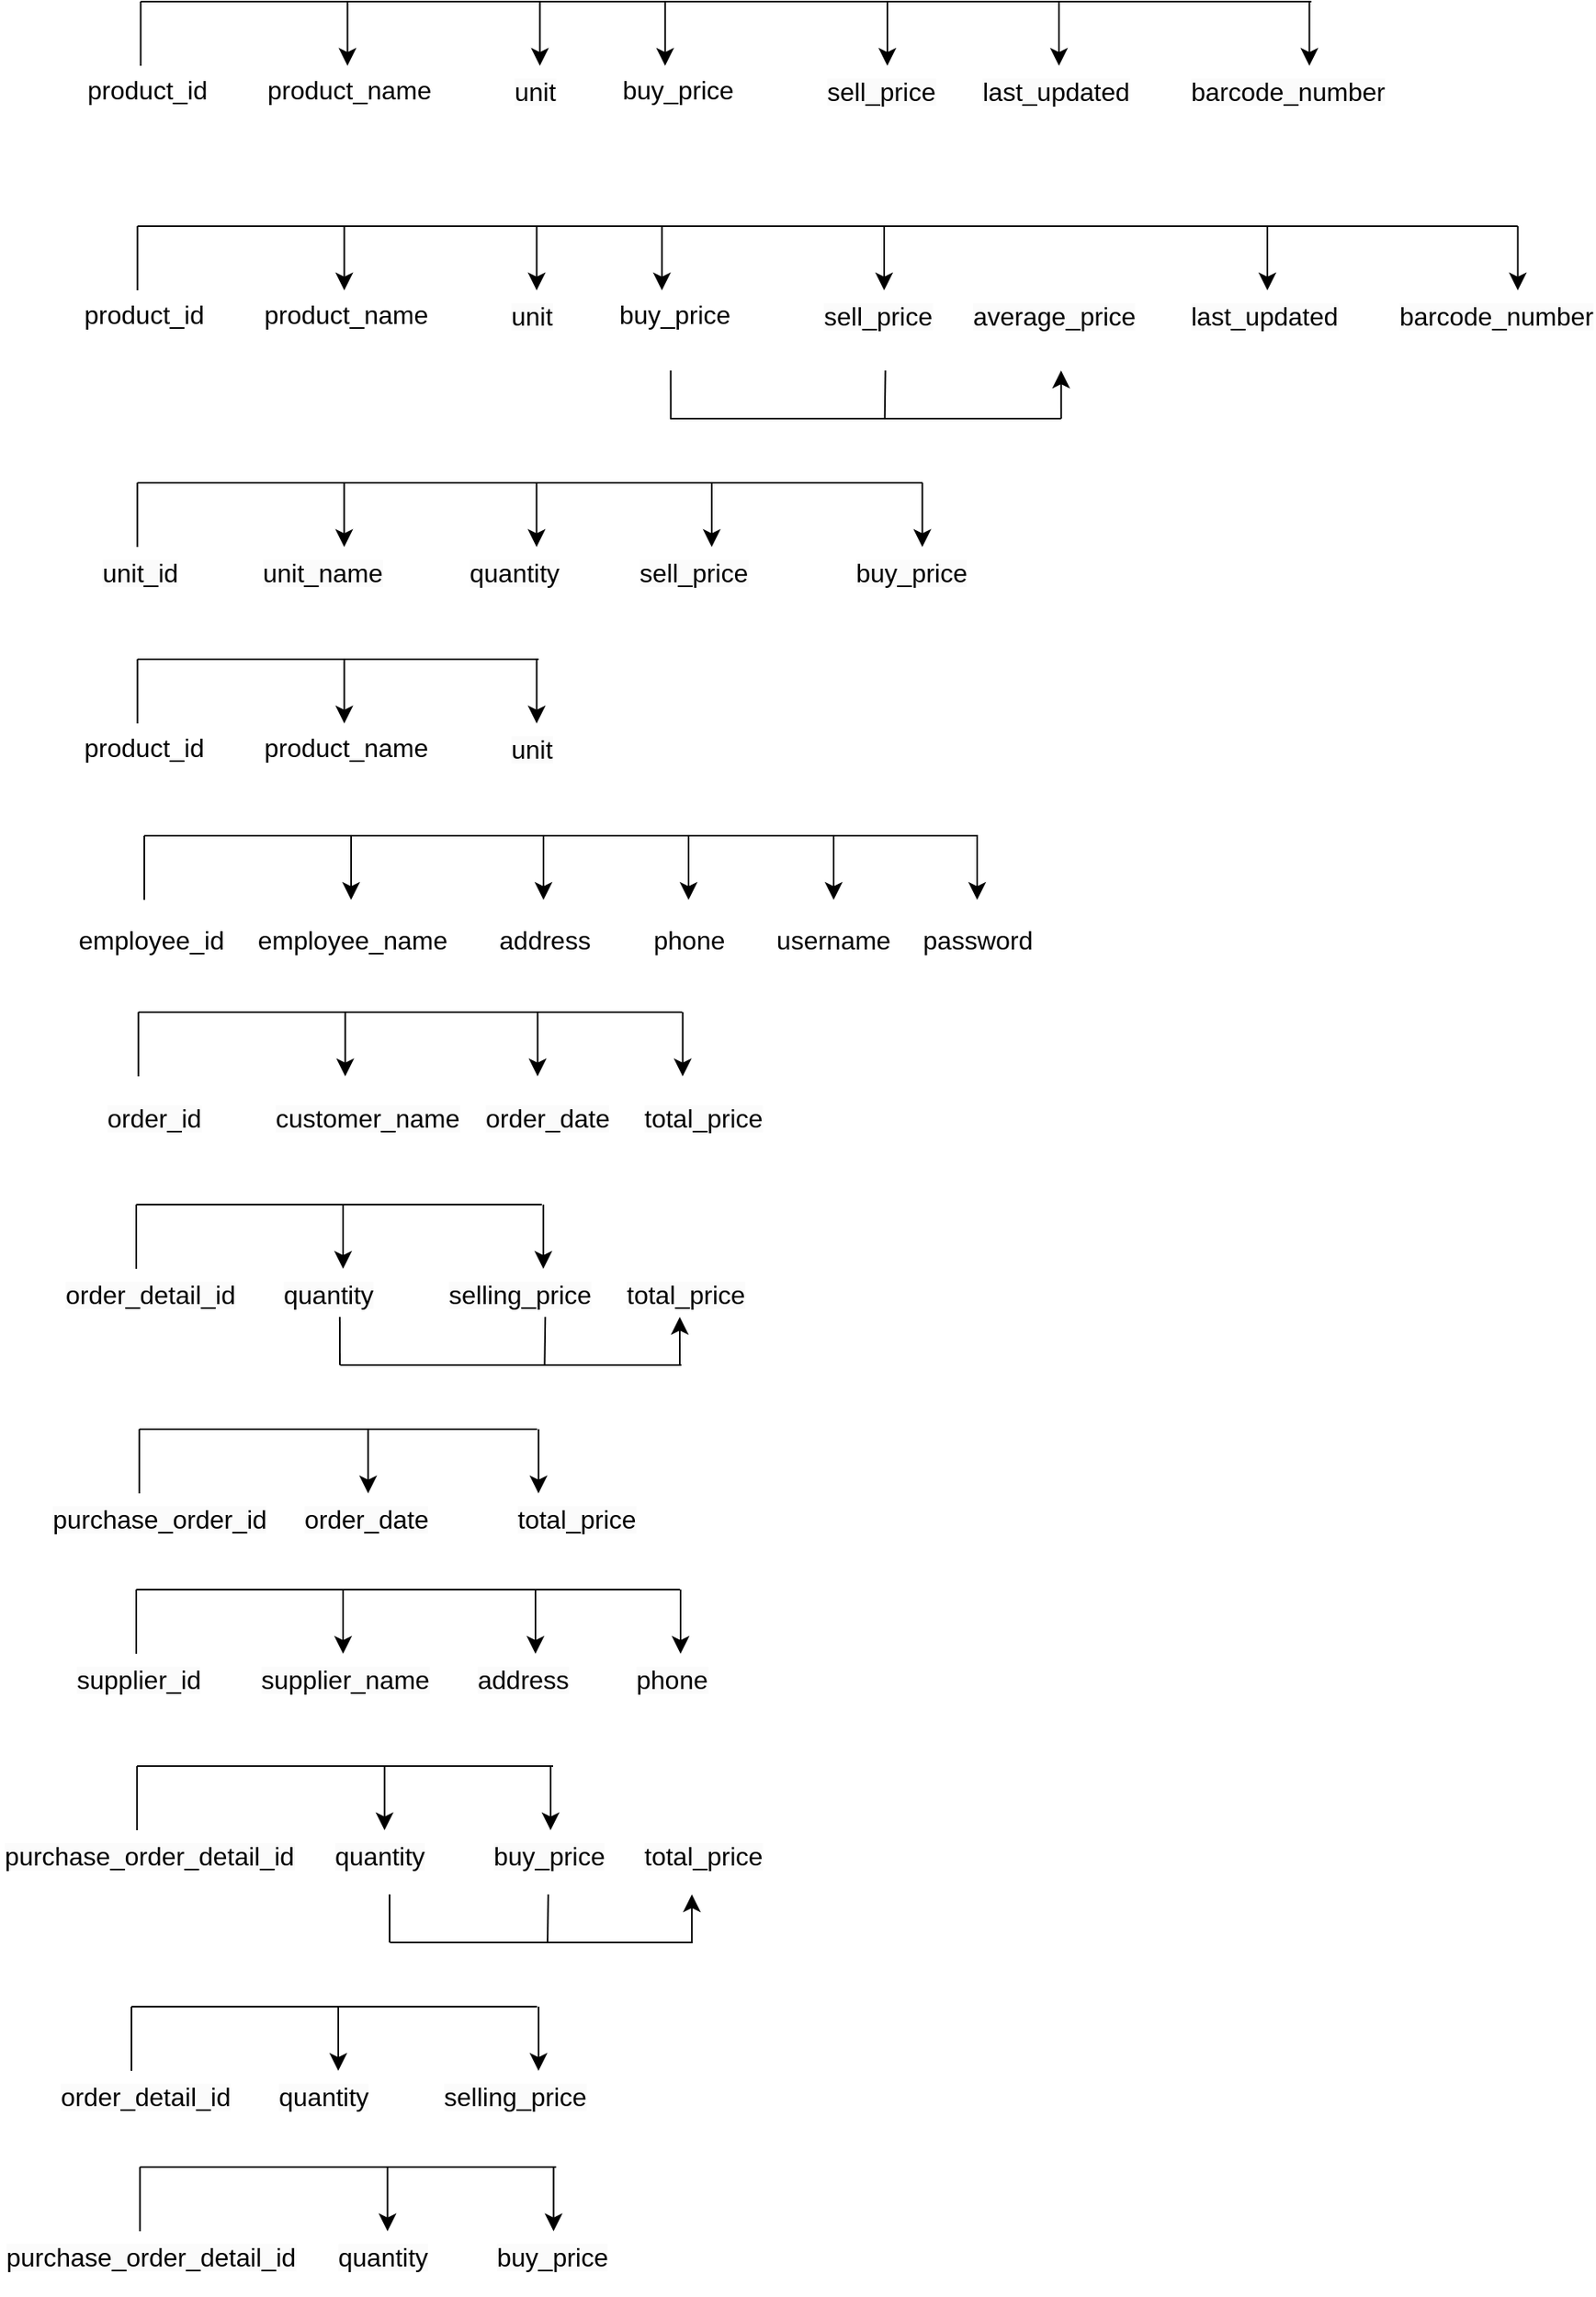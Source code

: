 <mxfile version="21.1.5" type="device">
  <diagram name="Trang-1" id="4_lri8XUaCZsijp_oi8_">
    <mxGraphModel dx="847" dy="739" grid="1" gridSize="10" guides="1" tooltips="1" connect="1" arrows="1" fold="1" page="1" pageScale="1" pageWidth="827" pageHeight="1169" math="0" shadow="0">
      <root>
        <mxCell id="0" />
        <mxCell id="1" parent="0" />
        <mxCell id="d_rHMes2SGvSmVUAwKO0-25" value="employee_id" style="text;html=1;align=center;verticalAlign=middle;resizable=0;points=[];autosize=1;strokeColor=none;fillColor=none;fontSize=16;" parent="1" vertex="1">
          <mxGeometry x="1631" y="1660" width="110" height="30" as="geometry" />
        </mxCell>
        <mxCell id="d_rHMes2SGvSmVUAwKO0-26" value="employee_name" style="text;strokeColor=none;fillColor=none;html=1;align=center;verticalAlign=middle;whiteSpace=wrap;rounded=0;fontSize=16;" parent="1" vertex="1">
          <mxGeometry x="1782" y="1660" width="60" height="30" as="geometry" />
        </mxCell>
        <mxCell id="d_rHMes2SGvSmVUAwKO0-27" value="address" style="text;strokeColor=none;fillColor=none;html=1;align=center;verticalAlign=middle;whiteSpace=wrap;rounded=0;fontSize=16;" parent="1" vertex="1">
          <mxGeometry x="1902" y="1660" width="60" height="30" as="geometry" />
        </mxCell>
        <mxCell id="d_rHMes2SGvSmVUAwKO0-28" value="" style="endArrow=none;html=1;rounded=0;fontSize=12;startSize=8;endSize=8;curved=1;" parent="1" edge="1">
          <mxGeometry width="50" height="50" relative="1" as="geometry">
            <mxPoint x="1682" y="1650" as="sourcePoint" />
            <mxPoint x="1682" y="1610" as="targetPoint" />
          </mxGeometry>
        </mxCell>
        <mxCell id="d_rHMes2SGvSmVUAwKO0-29" value="" style="endArrow=none;html=1;rounded=0;fontSize=12;startSize=8;endSize=8;curved=1;" parent="1" edge="1">
          <mxGeometry width="50" height="50" relative="1" as="geometry">
            <mxPoint x="1682" y="1610" as="sourcePoint" />
            <mxPoint x="2202" y="1610" as="targetPoint" />
          </mxGeometry>
        </mxCell>
        <mxCell id="d_rHMes2SGvSmVUAwKO0-30" value="" style="endArrow=classic;html=1;rounded=0;fontSize=12;startSize=8;endSize=8;curved=1;" parent="1" edge="1">
          <mxGeometry width="50" height="50" relative="1" as="geometry">
            <mxPoint x="1811" y="1610" as="sourcePoint" />
            <mxPoint x="1811" y="1650" as="targetPoint" />
          </mxGeometry>
        </mxCell>
        <mxCell id="d_rHMes2SGvSmVUAwKO0-31" value="" style="endArrow=classic;html=1;rounded=0;fontSize=12;startSize=8;endSize=8;curved=1;" parent="1" edge="1">
          <mxGeometry width="50" height="50" relative="1" as="geometry">
            <mxPoint x="1931" y="1610" as="sourcePoint" />
            <mxPoint x="1931" y="1650" as="targetPoint" />
          </mxGeometry>
        </mxCell>
        <mxCell id="d_rHMes2SGvSmVUAwKO0-32" value="phone" style="text;strokeColor=none;fillColor=none;html=1;align=center;verticalAlign=middle;whiteSpace=wrap;rounded=0;fontSize=16;" parent="1" vertex="1">
          <mxGeometry x="1992" y="1660" width="60" height="30" as="geometry" />
        </mxCell>
        <mxCell id="d_rHMes2SGvSmVUAwKO0-33" value="" style="endArrow=classic;html=1;rounded=0;fontSize=12;startSize=8;endSize=8;curved=1;" parent="1" edge="1">
          <mxGeometry width="50" height="50" relative="1" as="geometry">
            <mxPoint x="2021.5" y="1610" as="sourcePoint" />
            <mxPoint x="2021.5" y="1650" as="targetPoint" />
          </mxGeometry>
        </mxCell>
        <mxCell id="d_rHMes2SGvSmVUAwKO0-34" value="username" style="text;strokeColor=none;fillColor=none;html=1;align=center;verticalAlign=middle;whiteSpace=wrap;rounded=0;fontSize=16;" parent="1" vertex="1">
          <mxGeometry x="2082" y="1660" width="60" height="30" as="geometry" />
        </mxCell>
        <mxCell id="d_rHMes2SGvSmVUAwKO0-35" value="password" style="text;strokeColor=none;fillColor=none;html=1;align=center;verticalAlign=middle;whiteSpace=wrap;rounded=0;fontSize=16;" parent="1" vertex="1">
          <mxGeometry x="2172" y="1660" width="60" height="30" as="geometry" />
        </mxCell>
        <mxCell id="d_rHMes2SGvSmVUAwKO0-36" value="" style="endArrow=classic;html=1;rounded=0;fontSize=12;startSize=8;endSize=8;curved=1;" parent="1" edge="1">
          <mxGeometry width="50" height="50" relative="1" as="geometry">
            <mxPoint x="2112" y="1610" as="sourcePoint" />
            <mxPoint x="2112" y="1650" as="targetPoint" />
          </mxGeometry>
        </mxCell>
        <mxCell id="d_rHMes2SGvSmVUAwKO0-37" value="" style="endArrow=classic;html=1;rounded=0;fontSize=12;startSize=8;endSize=8;curved=1;" parent="1" edge="1">
          <mxGeometry width="50" height="50" relative="1" as="geometry">
            <mxPoint x="2201.5" y="1610" as="sourcePoint" />
            <mxPoint x="2201.5" y="1650" as="targetPoint" />
          </mxGeometry>
        </mxCell>
        <mxCell id="d_rHMes2SGvSmVUAwKO0-38" value="product_name" style="text;strokeColor=none;fillColor=none;html=1;align=center;verticalAlign=middle;whiteSpace=wrap;rounded=0;fontSize=16;" parent="1" vertex="1">
          <mxGeometry x="1778" y="1540" width="60" height="30" as="geometry" />
        </mxCell>
        <mxCell id="d_rHMes2SGvSmVUAwKO0-39" value="product_id" style="text;strokeColor=none;fillColor=none;html=1;align=center;verticalAlign=middle;whiteSpace=wrap;rounded=0;fontSize=16;" parent="1" vertex="1">
          <mxGeometry x="1652" y="1540" width="60" height="30" as="geometry" />
        </mxCell>
        <mxCell id="d_rHMes2SGvSmVUAwKO0-40" value="&lt;span style=&quot;color: rgb(0, 0, 0); font-family: Helvetica; font-style: normal; font-variant-ligatures: normal; font-variant-caps: normal; font-weight: 400; letter-spacing: normal; orphans: 2; text-align: center; text-indent: 0px; text-transform: none; widows: 2; word-spacing: 0px; -webkit-text-stroke-width: 0px; background-color: rgb(251, 251, 251); text-decoration-thickness: initial; text-decoration-style: initial; text-decoration-color: initial; float: none; display: inline !important;&quot;&gt;&lt;font style=&quot;font-size: 16px;&quot;&gt;unit&lt;/font&gt;&lt;/span&gt;" style="text;whiteSpace=wrap;html=1;fontSize=16;" parent="1" vertex="1">
          <mxGeometry x="1909" y="1540" width="59" height="50" as="geometry" />
        </mxCell>
        <mxCell id="d_rHMes2SGvSmVUAwKO0-41" value="" style="endArrow=none;html=1;rounded=0;fontSize=12;startSize=8;endSize=8;curved=1;" parent="1" edge="1">
          <mxGeometry width="50" height="50" relative="1" as="geometry">
            <mxPoint x="1677.75" y="1540" as="sourcePoint" />
            <mxPoint x="1677.75" y="1500" as="targetPoint" />
          </mxGeometry>
        </mxCell>
        <mxCell id="d_rHMes2SGvSmVUAwKO0-42" value="" style="endArrow=none;html=1;rounded=0;fontSize=12;startSize=8;endSize=8;curved=1;" parent="1" edge="1">
          <mxGeometry width="50" height="50" relative="1" as="geometry">
            <mxPoint x="1677.75" y="1500" as="sourcePoint" />
            <mxPoint x="1928" y="1500" as="targetPoint" />
          </mxGeometry>
        </mxCell>
        <mxCell id="d_rHMes2SGvSmVUAwKO0-43" value="" style="endArrow=classic;html=1;rounded=0;fontSize=12;startSize=8;endSize=8;curved=1;" parent="1" edge="1">
          <mxGeometry width="50" height="50" relative="1" as="geometry">
            <mxPoint x="1806.75" y="1500" as="sourcePoint" />
            <mxPoint x="1806.75" y="1540" as="targetPoint" />
          </mxGeometry>
        </mxCell>
        <mxCell id="d_rHMes2SGvSmVUAwKO0-44" value="" style="endArrow=classic;html=1;rounded=0;fontSize=12;startSize=8;endSize=8;curved=1;" parent="1" edge="1">
          <mxGeometry width="50" height="50" relative="1" as="geometry">
            <mxPoint x="1926.75" y="1500" as="sourcePoint" />
            <mxPoint x="1926.75" y="1540" as="targetPoint" />
          </mxGeometry>
        </mxCell>
        <mxCell id="d_rHMes2SGvSmVUAwKO0-61" value="&lt;span style=&quot;color: rgb(0, 0, 0); font-family: Helvetica; font-size: 16px; font-style: normal; font-variant-ligatures: normal; font-variant-caps: normal; font-weight: 400; letter-spacing: normal; orphans: 2; text-align: center; text-indent: 0px; text-transform: none; widows: 2; word-spacing: 0px; -webkit-text-stroke-width: 0px; background-color: rgb(251, 251, 251); float: none; display: inline !important;&quot;&gt;unit_id&lt;/span&gt;" style="text;whiteSpace=wrap;html=1;fontSize=16;" parent="1" vertex="1">
          <mxGeometry x="1654" y="1430" width="70" height="40" as="geometry" />
        </mxCell>
        <mxCell id="d_rHMes2SGvSmVUAwKO0-62" value="&lt;span style=&quot;color: rgb(0, 0, 0); font-family: Helvetica; font-size: 16px; font-style: normal; font-variant-ligatures: normal; font-variant-caps: normal; font-weight: 400; letter-spacing: normal; orphans: 2; text-align: center; text-indent: 0px; text-transform: none; widows: 2; word-spacing: 0px; -webkit-text-stroke-width: 0px; background-color: rgb(251, 251, 251); text-decoration-thickness: initial; text-decoration-style: initial; text-decoration-color: initial; float: none; display: inline !important;&quot;&gt;unit_name&lt;/span&gt;" style="text;whiteSpace=wrap;html=1;fontSize=16;" parent="1" vertex="1">
          <mxGeometry x="1754" y="1430" width="90" height="40" as="geometry" />
        </mxCell>
        <mxCell id="d_rHMes2SGvSmVUAwKO0-63" value="&lt;span style=&quot;color: rgb(0, 0, 0); font-family: Helvetica; font-size: 16px; font-style: normal; font-variant-ligatures: normal; font-variant-caps: normal; font-weight: 400; letter-spacing: normal; orphans: 2; text-align: center; text-indent: 0px; text-transform: none; widows: 2; word-spacing: 0px; -webkit-text-stroke-width: 0px; background-color: rgb(251, 251, 251); text-decoration-thickness: initial; text-decoration-style: initial; text-decoration-color: initial; float: none; display: inline !important;&quot;&gt;sell_price&lt;/span&gt;" style="text;whiteSpace=wrap;html=1;fontSize=16;" parent="1" vertex="1">
          <mxGeometry x="1989" y="1430" width="80" height="40" as="geometry" />
        </mxCell>
        <mxCell id="d_rHMes2SGvSmVUAwKO0-64" value="&lt;span style=&quot;color: rgb(0, 0, 0); font-family: Helvetica; font-size: 16px; font-style: normal; font-variant-ligatures: normal; font-variant-caps: normal; font-weight: 400; letter-spacing: normal; orphans: 2; text-align: center; text-indent: 0px; text-transform: none; widows: 2; word-spacing: 0px; -webkit-text-stroke-width: 0px; background-color: rgb(251, 251, 251); text-decoration-thickness: initial; text-decoration-style: initial; text-decoration-color: initial; float: none; display: inline !important;&quot;&gt;buy_price&lt;/span&gt;" style="text;whiteSpace=wrap;html=1;fontSize=16;" parent="1" vertex="1">
          <mxGeometry x="2124" y="1430" width="90" height="40" as="geometry" />
        </mxCell>
        <mxCell id="d_rHMes2SGvSmVUAwKO0-65" value="&lt;span style=&quot;color: rgb(0, 0, 0); font-family: Helvetica; font-size: 16px; font-style: normal; font-variant-ligatures: normal; font-variant-caps: normal; font-weight: 400; letter-spacing: normal; orphans: 2; text-align: center; text-indent: 0px; text-transform: none; widows: 2; word-spacing: 0px; -webkit-text-stroke-width: 0px; background-color: rgb(251, 251, 251); text-decoration-thickness: initial; text-decoration-style: initial; text-decoration-color: initial; float: none; display: inline !important;&quot;&gt;quantity&lt;/span&gt;" style="text;whiteSpace=wrap;html=1;fontSize=16;" parent="1" vertex="1">
          <mxGeometry x="1883" y="1430" width="80" height="40" as="geometry" />
        </mxCell>
        <mxCell id="d_rHMes2SGvSmVUAwKO0-66" value="" style="endArrow=none;html=1;rounded=0;fontSize=12;startSize=8;endSize=8;curved=1;" parent="1" edge="1">
          <mxGeometry width="50" height="50" relative="1" as="geometry">
            <mxPoint x="1677.69" y="1430" as="sourcePoint" />
            <mxPoint x="1677.69" y="1390" as="targetPoint" />
          </mxGeometry>
        </mxCell>
        <mxCell id="d_rHMes2SGvSmVUAwKO0-67" value="" style="endArrow=none;html=1;rounded=0;fontSize=12;startSize=8;endSize=8;curved=1;" parent="1" edge="1">
          <mxGeometry width="50" height="50" relative="1" as="geometry">
            <mxPoint x="1677.69" y="1390" as="sourcePoint" />
            <mxPoint x="2167.44" y="1390" as="targetPoint" />
          </mxGeometry>
        </mxCell>
        <mxCell id="d_rHMes2SGvSmVUAwKO0-68" value="" style="endArrow=classic;html=1;rounded=0;fontSize=12;startSize=8;endSize=8;curved=1;" parent="1" edge="1">
          <mxGeometry width="50" height="50" relative="1" as="geometry">
            <mxPoint x="1806.69" y="1390" as="sourcePoint" />
            <mxPoint x="1806.69" y="1430" as="targetPoint" />
          </mxGeometry>
        </mxCell>
        <mxCell id="d_rHMes2SGvSmVUAwKO0-69" value="" style="endArrow=classic;html=1;rounded=0;fontSize=12;startSize=8;endSize=8;curved=1;" parent="1" edge="1">
          <mxGeometry width="50" height="50" relative="1" as="geometry">
            <mxPoint x="1926.69" y="1390" as="sourcePoint" />
            <mxPoint x="1926.69" y="1430" as="targetPoint" />
          </mxGeometry>
        </mxCell>
        <mxCell id="d_rHMes2SGvSmVUAwKO0-70" value="" style="endArrow=classic;html=1;rounded=0;fontSize=12;startSize=8;endSize=8;curved=1;" parent="1" edge="1">
          <mxGeometry width="50" height="50" relative="1" as="geometry">
            <mxPoint x="2035.94" y="1390" as="sourcePoint" />
            <mxPoint x="2035.94" y="1430" as="targetPoint" />
          </mxGeometry>
        </mxCell>
        <mxCell id="d_rHMes2SGvSmVUAwKO0-71" value="" style="endArrow=classic;html=1;rounded=0;fontSize=12;startSize=8;endSize=8;curved=1;" parent="1" edge="1">
          <mxGeometry width="50" height="50" relative="1" as="geometry">
            <mxPoint x="2167.3" y="1390" as="sourcePoint" />
            <mxPoint x="2167.3" y="1430" as="targetPoint" />
          </mxGeometry>
        </mxCell>
        <mxCell id="d_rHMes2SGvSmVUAwKO0-72" value="&lt;span style=&quot;color: rgb(0, 0, 0); font-family: Helvetica; font-size: 16px; font-style: normal; font-variant-ligatures: normal; font-variant-caps: normal; font-weight: 400; letter-spacing: normal; orphans: 2; text-align: center; text-indent: 0px; text-transform: none; widows: 2; word-spacing: 0px; -webkit-text-stroke-width: 0px; background-color: rgb(251, 251, 251); float: none; display: inline !important;&quot;&gt;order_id&lt;/span&gt;" style="text;whiteSpace=wrap;html=1;fontStyle=0;fontSize=16;" parent="1" vertex="1">
          <mxGeometry x="1657" y="1770" width="80" height="40" as="geometry" />
        </mxCell>
        <mxCell id="d_rHMes2SGvSmVUAwKO0-73" value="&lt;span style=&quot;color: rgb(0, 0, 0); font-family: Helvetica; font-size: 16px; font-style: normal; font-variant-ligatures: normal; font-variant-caps: normal; font-weight: 400; letter-spacing: normal; orphans: 2; text-align: center; text-indent: 0px; text-transform: none; widows: 2; word-spacing: 0px; -webkit-text-stroke-width: 0px; background-color: rgb(251, 251, 251); float: none; display: inline !important;&quot;&gt;customer_name&lt;/span&gt;" style="text;whiteSpace=wrap;html=1;fontStyle=0;fontSize=16;" parent="1" vertex="1">
          <mxGeometry x="1762" y="1770" width="120" height="40" as="geometry" />
        </mxCell>
        <mxCell id="d_rHMes2SGvSmVUAwKO0-74" value="&lt;span style=&quot;color: rgb(0, 0, 0); font-family: Helvetica; font-size: 16px; font-style: normal; font-variant-ligatures: normal; font-variant-caps: normal; font-weight: 400; letter-spacing: normal; orphans: 2; text-align: center; text-indent: 0px; text-transform: none; widows: 2; word-spacing: 0px; -webkit-text-stroke-width: 0px; background-color: rgb(251, 251, 251); float: none; display: inline !important;&quot;&gt;order_date&lt;/span&gt;" style="text;whiteSpace=wrap;html=1;fontStyle=0;fontSize=16;" parent="1" vertex="1">
          <mxGeometry x="1893" y="1770" width="90" height="40" as="geometry" />
        </mxCell>
        <mxCell id="d_rHMes2SGvSmVUAwKO0-75" value="&lt;span style=&quot;color: rgb(0, 0, 0); font-family: Helvetica; font-size: 16px; font-style: normal; font-variant-ligatures: normal; font-variant-caps: normal; font-weight: 400; letter-spacing: normal; orphans: 2; text-align: center; text-indent: 0px; text-transform: none; widows: 2; word-spacing: 0px; -webkit-text-stroke-width: 0px; background-color: rgb(251, 251, 251); float: none; display: inline !important;&quot;&gt;total_price&lt;/span&gt;" style="text;whiteSpace=wrap;html=1;fontStyle=0;fontSize=16;" parent="1" vertex="1">
          <mxGeometry x="1992" y="1770" width="90" height="40" as="geometry" />
        </mxCell>
        <mxCell id="d_rHMes2SGvSmVUAwKO0-76" value="" style="endArrow=none;html=1;rounded=0;fontSize=12;startSize=8;endSize=8;curved=1;" parent="1" edge="1">
          <mxGeometry width="50" height="50" relative="1" as="geometry">
            <mxPoint x="1678.33" y="1760" as="sourcePoint" />
            <mxPoint x="1678.33" y="1720" as="targetPoint" />
          </mxGeometry>
        </mxCell>
        <mxCell id="d_rHMes2SGvSmVUAwKO0-77" value="" style="endArrow=none;html=1;rounded=0;fontSize=12;startSize=8;endSize=8;curved=1;" parent="1" edge="1">
          <mxGeometry width="50" height="50" relative="1" as="geometry">
            <mxPoint x="1678.33" y="1720" as="sourcePoint" />
            <mxPoint x="2017.5" y="1720" as="targetPoint" />
          </mxGeometry>
        </mxCell>
        <mxCell id="d_rHMes2SGvSmVUAwKO0-78" value="" style="endArrow=classic;html=1;rounded=0;fontSize=12;startSize=8;endSize=8;curved=1;" parent="1" edge="1">
          <mxGeometry width="50" height="50" relative="1" as="geometry">
            <mxPoint x="1807.33" y="1720" as="sourcePoint" />
            <mxPoint x="1807.33" y="1760" as="targetPoint" />
          </mxGeometry>
        </mxCell>
        <mxCell id="d_rHMes2SGvSmVUAwKO0-79" value="" style="endArrow=classic;html=1;rounded=0;fontSize=12;startSize=8;endSize=8;curved=1;" parent="1" edge="1">
          <mxGeometry width="50" height="50" relative="1" as="geometry">
            <mxPoint x="1927.33" y="1720" as="sourcePoint" />
            <mxPoint x="1927.33" y="1760" as="targetPoint" />
          </mxGeometry>
        </mxCell>
        <mxCell id="d_rHMes2SGvSmVUAwKO0-80" value="" style="endArrow=classic;html=1;rounded=0;fontSize=12;startSize=8;endSize=8;curved=1;" parent="1" edge="1">
          <mxGeometry width="50" height="50" relative="1" as="geometry">
            <mxPoint x="2017.83" y="1720" as="sourcePoint" />
            <mxPoint x="2017.83" y="1760" as="targetPoint" />
          </mxGeometry>
        </mxCell>
        <mxCell id="d_rHMes2SGvSmVUAwKO0-81" value="&lt;span style=&quot;color: rgb(0, 0, 0); font-family: Helvetica; font-size: 16px; font-style: normal; font-variant-ligatures: normal; font-variant-caps: normal; font-weight: 400; letter-spacing: normal; orphans: 2; text-align: center; text-indent: 0px; text-transform: none; widows: 2; word-spacing: 0px; -webkit-text-stroke-width: 0px; background-color: rgb(251, 251, 251); float: none; display: inline !important;&quot;&gt;selling_price&lt;/span&gt;" style="text;whiteSpace=wrap;html=1;fontSize=16;fontStyle=0" parent="1" vertex="1">
          <mxGeometry x="1870" y="1880" width="100" height="40" as="geometry" />
        </mxCell>
        <mxCell id="d_rHMes2SGvSmVUAwKO0-82" value="&lt;span style=&quot;color: rgb(0, 0, 0); font-family: Helvetica; font-size: 16px; font-style: normal; font-variant-ligatures: normal; font-variant-caps: normal; font-weight: 400; letter-spacing: normal; orphans: 2; text-align: center; text-indent: 0px; text-transform: none; widows: 2; word-spacing: 0px; -webkit-text-stroke-width: 0px; background-color: rgb(251, 251, 251); float: none; display: inline !important;&quot;&gt;total_price&lt;/span&gt;" style="text;whiteSpace=wrap;html=1;fontSize=16;fontStyle=0" parent="1" vertex="1">
          <mxGeometry x="1981" y="1880" width="90" height="40" as="geometry" />
        </mxCell>
        <mxCell id="d_rHMes2SGvSmVUAwKO0-83" value="&lt;span style=&quot;color: rgb(0, 0, 0); font-family: Helvetica; font-size: 16px; font-style: normal; font-variant-ligatures: normal; font-variant-caps: normal; font-weight: 400; letter-spacing: normal; orphans: 2; text-align: center; text-indent: 0px; text-transform: none; widows: 2; word-spacing: 0px; -webkit-text-stroke-width: 0px; background-color: rgb(251, 251, 251); float: none; display: inline !important;&quot;&gt;quantity&lt;/span&gt;" style="text;whiteSpace=wrap;html=1;fontSize=16;fontStyle=0" parent="1" vertex="1">
          <mxGeometry x="1767" y="1880" width="80" height="40" as="geometry" />
        </mxCell>
        <mxCell id="d_rHMes2SGvSmVUAwKO0-84" value="&lt;span style=&quot;color: rgb(0, 0, 0); font-family: Helvetica; font-size: 16px; font-style: normal; font-variant-ligatures: normal; font-variant-caps: normal; font-weight: 400; letter-spacing: normal; orphans: 2; text-align: center; text-indent: 0px; text-transform: none; widows: 2; word-spacing: 0px; -webkit-text-stroke-width: 0px; background-color: rgb(251, 251, 251); float: none; display: inline !important;&quot;&gt;purchase_order_id&lt;/span&gt;" style="text;whiteSpace=wrap;html=1;fontStyle=0;fontSize=16;" parent="1" vertex="1">
          <mxGeometry x="1622.64" y="2020" width="130" height="40" as="geometry" />
        </mxCell>
        <mxCell id="d_rHMes2SGvSmVUAwKO0-85" value="&lt;span style=&quot;color: rgb(0, 0, 0); font-family: Helvetica; font-size: 16px; font-style: normal; font-variant-ligatures: normal; font-variant-caps: normal; font-weight: 400; letter-spacing: normal; orphans: 2; text-align: center; text-indent: 0px; text-transform: none; widows: 2; word-spacing: 0px; -webkit-text-stroke-width: 0px; background-color: rgb(251, 251, 251); float: none; display: inline !important;&quot;&gt;order_date&lt;/span&gt;" style="text;whiteSpace=wrap;html=1;fontStyle=0;fontSize=16;" parent="1" vertex="1">
          <mxGeometry x="1780" y="2020" width="90" height="40" as="geometry" />
        </mxCell>
        <mxCell id="d_rHMes2SGvSmVUAwKO0-86" value="&lt;span style=&quot;color: rgb(0, 0, 0); font-family: Helvetica; font-size: 16px; font-style: normal; font-variant-ligatures: normal; font-variant-caps: normal; font-weight: 400; letter-spacing: normal; orphans: 2; text-align: center; text-indent: 0px; text-transform: none; widows: 2; word-spacing: 0px; -webkit-text-stroke-width: 0px; background-color: rgb(251, 251, 251); float: none; display: inline !important;&quot;&gt;total_price&lt;/span&gt;" style="text;whiteSpace=wrap;html=1;fontStyle=0;fontSize=16;" parent="1" vertex="1">
          <mxGeometry x="1913.14" y="2020" width="90" height="40" as="geometry" />
        </mxCell>
        <mxCell id="d_rHMes2SGvSmVUAwKO0-87" value="&lt;span style=&quot;color: rgb(0, 0, 0); font-family: Helvetica; font-size: 16px; font-style: normal; font-variant-ligatures: normal; font-variant-caps: normal; font-weight: 400; letter-spacing: normal; orphans: 2; text-align: center; text-indent: 0px; text-transform: none; widows: 2; word-spacing: 0px; -webkit-text-stroke-width: 0px; background-color: rgb(251, 251, 251); float: none; display: inline !important;&quot;&gt;supplier_id&lt;/span&gt;" style="text;whiteSpace=wrap;html=1;fontStyle=0;fontSize=16;" parent="1" vertex="1">
          <mxGeometry x="1638.27" y="2120" width="90" height="40" as="geometry" />
        </mxCell>
        <mxCell id="d_rHMes2SGvSmVUAwKO0-88" value="&lt;span style=&quot;color: rgb(0, 0, 0); font-family: Helvetica; font-size: 16px; font-style: normal; font-variant-ligatures: normal; font-variant-caps: normal; font-weight: 400; letter-spacing: normal; orphans: 2; text-align: center; text-indent: 0px; text-transform: none; widows: 2; word-spacing: 0px; -webkit-text-stroke-width: 0px; background-color: rgb(251, 251, 251); float: none; display: inline !important;&quot;&gt;supplier_name&lt;/span&gt;" style="text;whiteSpace=wrap;html=1;fontStyle=0;fontSize=16;" parent="1" vertex="1">
          <mxGeometry x="1753.27" y="2120" width="110" height="40" as="geometry" />
        </mxCell>
        <mxCell id="d_rHMes2SGvSmVUAwKO0-89" value="&lt;span style=&quot;color: rgb(0, 0, 0); font-family: Helvetica; font-size: 16px; font-style: normal; font-variant-ligatures: normal; font-variant-caps: normal; font-weight: 400; letter-spacing: normal; orphans: 2; text-align: center; text-indent: 0px; text-transform: none; widows: 2; word-spacing: 0px; -webkit-text-stroke-width: 0px; background-color: rgb(251, 251, 251); float: none; display: inline !important;&quot;&gt;address&lt;/span&gt;" style="text;whiteSpace=wrap;html=1;fontStyle=0;fontSize=16;" parent="1" vertex="1">
          <mxGeometry x="1888" y="2120" width="80" height="40" as="geometry" />
        </mxCell>
        <mxCell id="d_rHMes2SGvSmVUAwKO0-90" value="&lt;span style=&quot;color: rgb(0, 0, 0); font-family: Helvetica; font-size: 16px; font-style: normal; font-variant-ligatures: normal; font-variant-caps: normal; font-weight: 400; letter-spacing: normal; orphans: 2; text-align: center; text-indent: 0px; text-transform: none; widows: 2; word-spacing: 0px; -webkit-text-stroke-width: 0px; background-color: rgb(251, 251, 251); float: none; display: inline !important;&quot;&gt;phone&lt;/span&gt;" style="text;whiteSpace=wrap;html=1;fontStyle=0;fontSize=16;" parent="1" vertex="1">
          <mxGeometry x="1986.5" y="2120" width="70" height="40" as="geometry" />
        </mxCell>
        <mxCell id="d_rHMes2SGvSmVUAwKO0-91" value="&lt;span style=&quot;color: rgb(0, 0, 0); font-family: Helvetica; font-size: 16px; font-style: normal; font-variant-ligatures: normal; font-variant-caps: normal; font-weight: 400; letter-spacing: normal; orphans: 2; text-align: center; text-indent: 0px; text-transform: none; widows: 2; word-spacing: 0px; -webkit-text-stroke-width: 0px; background-color: rgb(251, 251, 251); float: none; display: inline !important;&quot;&gt;purchase_order_detail_id&lt;/span&gt;" style="text;whiteSpace=wrap;html=1;fontStyle=0;fontSize=16;" parent="1" vertex="1">
          <mxGeometry x="1592.62" y="2230" width="170" height="40" as="geometry" />
        </mxCell>
        <mxCell id="d_rHMes2SGvSmVUAwKO0-92" value="&lt;span style=&quot;color: rgb(0, 0, 0); font-family: Helvetica; font-size: 16px; font-style: normal; font-variant-ligatures: normal; font-variant-caps: normal; font-weight: 400; letter-spacing: normal; orphans: 2; text-align: center; text-indent: 0px; text-transform: none; widows: 2; word-spacing: 0px; -webkit-text-stroke-width: 0px; background-color: rgb(251, 251, 251); float: none; display: inline !important;&quot;&gt;quantity&lt;/span&gt;" style="text;whiteSpace=wrap;html=1;fontStyle=0;fontSize=16;" parent="1" vertex="1">
          <mxGeometry x="1799.17" y="2230" width="80" height="40" as="geometry" />
        </mxCell>
        <mxCell id="d_rHMes2SGvSmVUAwKO0-93" value="&lt;span style=&quot;color: rgb(0, 0, 0); font-family: Helvetica; font-size: 16px; font-style: normal; font-variant-ligatures: normal; font-variant-caps: normal; font-weight: 400; letter-spacing: normal; orphans: 2; text-align: center; text-indent: 0px; text-transform: none; widows: 2; word-spacing: 0px; -webkit-text-stroke-width: 0px; background-color: rgb(251, 251, 251); float: none; display: inline !important;&quot;&gt;buy_price&lt;/span&gt;" style="text;whiteSpace=wrap;html=1;fontStyle=0;fontSize=16;" parent="1" vertex="1">
          <mxGeometry x="1897.67" y="2230" width="90" height="40" as="geometry" />
        </mxCell>
        <mxCell id="d_rHMes2SGvSmVUAwKO0-94" value="&lt;span style=&quot;color: rgb(0, 0, 0); font-family: Helvetica; font-size: 16px; font-style: normal; font-variant-ligatures: normal; font-variant-caps: normal; font-weight: 400; letter-spacing: normal; orphans: 2; text-align: center; text-indent: 0px; text-transform: none; widows: 2; word-spacing: 0px; -webkit-text-stroke-width: 0px; background-color: rgb(251, 251, 251); float: none; display: inline !important;&quot;&gt;total_price&lt;/span&gt;" style="text;whiteSpace=wrap;html=1;fontStyle=0;fontSize=16;" parent="1" vertex="1">
          <mxGeometry x="1992" y="2230" width="90" height="40" as="geometry" />
        </mxCell>
        <mxCell id="d_rHMes2SGvSmVUAwKO0-95" value="&lt;span style=&quot;color: rgb(0, 0, 0); font-family: Helvetica; font-size: 16px; font-style: normal; font-variant-ligatures: normal; font-variant-caps: normal; font-weight: 400; letter-spacing: normal; orphans: 2; text-align: center; text-indent: 0px; text-transform: none; widows: 2; word-spacing: 0px; -webkit-text-stroke-width: 0px; background-color: rgb(251, 251, 251); float: none; display: inline !important;&quot;&gt;order_detail_id&lt;/span&gt;" style="text;whiteSpace=wrap;html=1;fontStyle=0;fontSize=16;" parent="1" vertex="1">
          <mxGeometry x="1631" y="1880" width="80" height="40" as="geometry" />
        </mxCell>
        <mxCell id="d_rHMes2SGvSmVUAwKO0-96" value="" style="endArrow=none;html=1;rounded=0;fontSize=12;startSize=8;endSize=8;curved=1;" parent="1" edge="1">
          <mxGeometry width="50" height="50" relative="1" as="geometry">
            <mxPoint x="1677" y="1880" as="sourcePoint" />
            <mxPoint x="1677" y="1840" as="targetPoint" />
          </mxGeometry>
        </mxCell>
        <mxCell id="d_rHMes2SGvSmVUAwKO0-97" value="" style="endArrow=none;html=1;rounded=0;fontSize=12;startSize=8;endSize=8;curved=1;" parent="1" edge="1">
          <mxGeometry width="50" height="50" relative="1" as="geometry">
            <mxPoint x="1677" y="1840" as="sourcePoint" />
            <mxPoint x="1930" y="1840" as="targetPoint" />
          </mxGeometry>
        </mxCell>
        <mxCell id="d_rHMes2SGvSmVUAwKO0-98" value="" style="endArrow=classic;html=1;rounded=0;fontSize=12;startSize=8;endSize=8;curved=1;" parent="1" edge="1">
          <mxGeometry width="50" height="50" relative="1" as="geometry">
            <mxPoint x="1806" y="1840" as="sourcePoint" />
            <mxPoint x="1806" y="1880" as="targetPoint" />
          </mxGeometry>
        </mxCell>
        <mxCell id="d_rHMes2SGvSmVUAwKO0-99" value="" style="endArrow=classic;html=1;rounded=0;fontSize=12;startSize=8;endSize=8;curved=1;" parent="1" edge="1">
          <mxGeometry width="50" height="50" relative="1" as="geometry">
            <mxPoint x="1930.9" y="1840" as="sourcePoint" />
            <mxPoint x="1930.9" y="1880" as="targetPoint" />
          </mxGeometry>
        </mxCell>
        <mxCell id="d_rHMes2SGvSmVUAwKO0-101" value="" style="endArrow=none;html=1;rounded=0;fontSize=12;startSize=8;endSize=8;curved=1;" parent="1" edge="1">
          <mxGeometry width="50" height="50" relative="1" as="geometry">
            <mxPoint x="1678.89" y="2020" as="sourcePoint" />
            <mxPoint x="1678.89" y="1980" as="targetPoint" />
          </mxGeometry>
        </mxCell>
        <mxCell id="d_rHMes2SGvSmVUAwKO0-102" value="" style="endArrow=none;html=1;rounded=0;fontSize=12;startSize=8;endSize=8;curved=1;" parent="1" edge="1">
          <mxGeometry width="50" height="50" relative="1" as="geometry">
            <mxPoint x="1678.89" y="1980" as="sourcePoint" />
            <mxPoint x="1927" y="1980" as="targetPoint" />
          </mxGeometry>
        </mxCell>
        <mxCell id="d_rHMes2SGvSmVUAwKO0-103" value="" style="endArrow=classic;html=1;rounded=0;fontSize=12;startSize=8;endSize=8;curved=1;" parent="1" edge="1">
          <mxGeometry width="50" height="50" relative="1" as="geometry">
            <mxPoint x="1821.63" y="1980" as="sourcePoint" />
            <mxPoint x="1821.63" y="2020" as="targetPoint" />
          </mxGeometry>
        </mxCell>
        <mxCell id="d_rHMes2SGvSmVUAwKO0-104" value="" style="endArrow=classic;html=1;rounded=0;fontSize=12;startSize=8;endSize=8;curved=1;" parent="1" edge="1">
          <mxGeometry width="50" height="50" relative="1" as="geometry">
            <mxPoint x="1927.89" y="1980" as="sourcePoint" />
            <mxPoint x="1927.89" y="2020" as="targetPoint" />
          </mxGeometry>
        </mxCell>
        <mxCell id="d_rHMes2SGvSmVUAwKO0-105" value="" style="endArrow=none;html=1;rounded=0;fontSize=12;startSize=8;endSize=8;curved=1;" parent="1" edge="1">
          <mxGeometry width="50" height="50" relative="1" as="geometry">
            <mxPoint x="1677" y="2120" as="sourcePoint" />
            <mxPoint x="1677" y="2080" as="targetPoint" />
          </mxGeometry>
        </mxCell>
        <mxCell id="d_rHMes2SGvSmVUAwKO0-106" value="" style="endArrow=none;html=1;rounded=0;fontSize=12;startSize=8;endSize=8;curved=1;" parent="1" edge="1">
          <mxGeometry width="50" height="50" relative="1" as="geometry">
            <mxPoint x="1677" y="2080" as="sourcePoint" />
            <mxPoint x="2016.17" y="2080" as="targetPoint" />
          </mxGeometry>
        </mxCell>
        <mxCell id="d_rHMes2SGvSmVUAwKO0-107" value="" style="endArrow=classic;html=1;rounded=0;fontSize=12;startSize=8;endSize=8;curved=1;" parent="1" edge="1">
          <mxGeometry width="50" height="50" relative="1" as="geometry">
            <mxPoint x="1806" y="2080" as="sourcePoint" />
            <mxPoint x="1806" y="2120" as="targetPoint" />
          </mxGeometry>
        </mxCell>
        <mxCell id="d_rHMes2SGvSmVUAwKO0-108" value="" style="endArrow=classic;html=1;rounded=0;fontSize=12;startSize=8;endSize=8;curved=1;" parent="1" edge="1">
          <mxGeometry width="50" height="50" relative="1" as="geometry">
            <mxPoint x="1926" y="2080" as="sourcePoint" />
            <mxPoint x="1926" y="2120" as="targetPoint" />
          </mxGeometry>
        </mxCell>
        <mxCell id="d_rHMes2SGvSmVUAwKO0-109" value="" style="endArrow=classic;html=1;rounded=0;fontSize=12;startSize=8;endSize=8;curved=1;" parent="1" edge="1">
          <mxGeometry width="50" height="50" relative="1" as="geometry">
            <mxPoint x="2016.5" y="2080" as="sourcePoint" />
            <mxPoint x="2016.5" y="2120" as="targetPoint" />
          </mxGeometry>
        </mxCell>
        <mxCell id="d_rHMes2SGvSmVUAwKO0-110" value="" style="endArrow=none;html=1;rounded=0;fontSize=12;startSize=8;endSize=8;curved=1;" parent="1" edge="1">
          <mxGeometry width="50" height="50" relative="1" as="geometry">
            <mxPoint x="1677.43" y="2230" as="sourcePoint" />
            <mxPoint x="1677.43" y="2190" as="targetPoint" />
          </mxGeometry>
        </mxCell>
        <mxCell id="d_rHMes2SGvSmVUAwKO0-111" value="" style="endArrow=none;html=1;rounded=0;fontSize=12;startSize=8;endSize=8;curved=1;" parent="1" edge="1">
          <mxGeometry width="50" height="50" relative="1" as="geometry">
            <mxPoint x="1677.43" y="2190" as="sourcePoint" />
            <mxPoint x="1937" y="2190" as="targetPoint" />
          </mxGeometry>
        </mxCell>
        <mxCell id="d_rHMes2SGvSmVUAwKO0-112" value="" style="endArrow=classic;html=1;rounded=0;fontSize=12;startSize=8;endSize=8;curved=1;" parent="1" edge="1">
          <mxGeometry width="50" height="50" relative="1" as="geometry">
            <mxPoint x="1831.86" y="2190" as="sourcePoint" />
            <mxPoint x="1831.86" y="2230" as="targetPoint" />
          </mxGeometry>
        </mxCell>
        <mxCell id="d_rHMes2SGvSmVUAwKO0-113" value="" style="endArrow=classic;html=1;rounded=0;fontSize=12;startSize=8;endSize=8;curved=1;" parent="1" edge="1">
          <mxGeometry width="50" height="50" relative="1" as="geometry">
            <mxPoint x="1935.43" y="2190" as="sourcePoint" />
            <mxPoint x="1935.43" y="2230" as="targetPoint" />
          </mxGeometry>
        </mxCell>
        <mxCell id="Ba4ogNDf1qpgwbc6UpFU-4" value="" style="endArrow=none;html=1;rounded=0;fontSize=12;startSize=8;endSize=8;curved=1;" parent="1" edge="1">
          <mxGeometry width="50" height="50" relative="1" as="geometry">
            <mxPoint x="1803.95" y="1910" as="sourcePoint" />
            <mxPoint x="1804" y="1940" as="targetPoint" />
          </mxGeometry>
        </mxCell>
        <mxCell id="Ba4ogNDf1qpgwbc6UpFU-5" value="" style="endArrow=none;html=1;rounded=0;fontSize=12;startSize=8;endSize=8;curved=1;" parent="1" edge="1">
          <mxGeometry width="50" height="50" relative="1" as="geometry">
            <mxPoint x="1804.22" y="1940" as="sourcePoint" />
            <mxPoint x="2017" y="1940" as="targetPoint" />
          </mxGeometry>
        </mxCell>
        <mxCell id="Ba4ogNDf1qpgwbc6UpFU-6" value="" style="endArrow=classic;html=1;rounded=0;fontSize=12;startSize=8;endSize=8;curved=1;" parent="1" edge="1">
          <mxGeometry width="50" height="50" relative="1" as="geometry">
            <mxPoint x="2016.03" y="1940" as="sourcePoint" />
            <mxPoint x="2016" y="1910" as="targetPoint" />
          </mxGeometry>
        </mxCell>
        <mxCell id="Ba4ogNDf1qpgwbc6UpFU-7" value="" style="endArrow=none;html=1;rounded=0;fontSize=12;startSize=8;endSize=8;curved=1;" parent="1" edge="1">
          <mxGeometry width="50" height="50" relative="1" as="geometry">
            <mxPoint x="1932.11" y="1910" as="sourcePoint" />
            <mxPoint x="1931.71" y="1940" as="targetPoint" />
          </mxGeometry>
        </mxCell>
        <mxCell id="Ba4ogNDf1qpgwbc6UpFU-8" value="" style="endArrow=none;html=1;rounded=0;fontSize=12;startSize=8;endSize=8;curved=1;" parent="1" edge="1">
          <mxGeometry width="50" height="50" relative="1" as="geometry">
            <mxPoint x="1835" y="2270" as="sourcePoint" />
            <mxPoint x="1835.05" y="2300" as="targetPoint" />
          </mxGeometry>
        </mxCell>
        <mxCell id="Ba4ogNDf1qpgwbc6UpFU-9" value="" style="endArrow=none;html=1;rounded=0;fontSize=12;startSize=8;endSize=8;curved=1;" parent="1" edge="1">
          <mxGeometry width="50" height="50" relative="1" as="geometry">
            <mxPoint x="1835.27" y="2300" as="sourcePoint" />
            <mxPoint x="2024.05" y="2300" as="targetPoint" />
          </mxGeometry>
        </mxCell>
        <mxCell id="Ba4ogNDf1qpgwbc6UpFU-10" value="" style="endArrow=classic;html=1;rounded=0;fontSize=12;startSize=8;endSize=8;curved=1;" parent="1" edge="1">
          <mxGeometry width="50" height="50" relative="1" as="geometry">
            <mxPoint x="2023.58" y="2300" as="sourcePoint" />
            <mxPoint x="2023.55" y="2270" as="targetPoint" />
          </mxGeometry>
        </mxCell>
        <mxCell id="Ba4ogNDf1qpgwbc6UpFU-11" value="" style="endArrow=none;html=1;rounded=0;fontSize=12;startSize=8;endSize=8;curved=1;" parent="1" edge="1">
          <mxGeometry width="50" height="50" relative="1" as="geometry">
            <mxPoint x="1933.95" y="2270" as="sourcePoint" />
            <mxPoint x="1933.55" y="2300" as="targetPoint" />
          </mxGeometry>
        </mxCell>
        <mxCell id="i6LHlNoR7Wtv_GoiDfnx-1" value="product_name" style="text;strokeColor=none;fillColor=none;html=1;align=center;verticalAlign=middle;whiteSpace=wrap;rounded=0;fontSize=16;" vertex="1" parent="1">
          <mxGeometry x="1778" y="1270" width="60" height="30" as="geometry" />
        </mxCell>
        <mxCell id="i6LHlNoR7Wtv_GoiDfnx-2" value="product_id" style="text;strokeColor=none;fillColor=none;html=1;align=center;verticalAlign=middle;whiteSpace=wrap;rounded=0;fontSize=16;" vertex="1" parent="1">
          <mxGeometry x="1652" y="1270" width="60" height="30" as="geometry" />
        </mxCell>
        <mxCell id="i6LHlNoR7Wtv_GoiDfnx-3" value="&lt;span style=&quot;color: rgb(0, 0, 0); font-family: Helvetica; font-style: normal; font-variant-ligatures: normal; font-variant-caps: normal; font-weight: 400; letter-spacing: normal; orphans: 2; text-align: center; text-indent: 0px; text-transform: none; widows: 2; word-spacing: 0px; -webkit-text-stroke-width: 0px; background-color: rgb(251, 251, 251); text-decoration-thickness: initial; text-decoration-style: initial; text-decoration-color: initial; float: none; display: inline !important;&quot;&gt;&lt;font style=&quot;font-size: 16px;&quot;&gt;unit&lt;/font&gt;&lt;/span&gt;" style="text;whiteSpace=wrap;html=1;fontSize=16;" vertex="1" parent="1">
          <mxGeometry x="1909" y="1270" width="59" height="50" as="geometry" />
        </mxCell>
        <mxCell id="i6LHlNoR7Wtv_GoiDfnx-4" value="" style="endArrow=none;html=1;rounded=0;fontSize=12;startSize=8;endSize=8;curved=1;" edge="1" parent="1">
          <mxGeometry width="50" height="50" relative="1" as="geometry">
            <mxPoint x="1677.75" y="1270" as="sourcePoint" />
            <mxPoint x="1677.75" y="1230" as="targetPoint" />
          </mxGeometry>
        </mxCell>
        <mxCell id="i6LHlNoR7Wtv_GoiDfnx-5" value="" style="endArrow=none;html=1;rounded=0;fontSize=12;startSize=8;endSize=8;curved=1;" edge="1" parent="1">
          <mxGeometry width="50" height="50" relative="1" as="geometry">
            <mxPoint x="1677.75" y="1230" as="sourcePoint" />
            <mxPoint x="2538.73" y="1230" as="targetPoint" />
          </mxGeometry>
        </mxCell>
        <mxCell id="i6LHlNoR7Wtv_GoiDfnx-6" value="" style="endArrow=classic;html=1;rounded=0;fontSize=12;startSize=8;endSize=8;curved=1;" edge="1" parent="1">
          <mxGeometry width="50" height="50" relative="1" as="geometry">
            <mxPoint x="1806.75" y="1230" as="sourcePoint" />
            <mxPoint x="1806.75" y="1270" as="targetPoint" />
          </mxGeometry>
        </mxCell>
        <mxCell id="i6LHlNoR7Wtv_GoiDfnx-7" value="" style="endArrow=classic;html=1;rounded=0;fontSize=12;startSize=8;endSize=8;curved=1;" edge="1" parent="1">
          <mxGeometry width="50" height="50" relative="1" as="geometry">
            <mxPoint x="1926.75" y="1230" as="sourcePoint" />
            <mxPoint x="1926.75" y="1270" as="targetPoint" />
          </mxGeometry>
        </mxCell>
        <mxCell id="i6LHlNoR7Wtv_GoiDfnx-9" value="buy_price" style="text;html=1;strokeColor=none;fillColor=none;align=center;verticalAlign=middle;whiteSpace=wrap;rounded=0;fontSize=16;" vertex="1" parent="1">
          <mxGeometry x="1982.73" y="1270" width="60" height="30" as="geometry" />
        </mxCell>
        <mxCell id="i6LHlNoR7Wtv_GoiDfnx-10" value="&lt;span style=&quot;color: rgb(0, 0, 0); font-family: Helvetica; font-size: 16px; font-style: normal; font-variant-ligatures: normal; font-variant-caps: normal; font-weight: 400; letter-spacing: normal; orphans: 2; text-align: center; text-indent: 0px; text-transform: none; widows: 2; word-spacing: 0px; -webkit-text-stroke-width: 0px; background-color: rgb(251, 251, 251); text-decoration-thickness: initial; text-decoration-style: initial; text-decoration-color: initial; float: none; display: inline !important;&quot;&gt;sell_price&lt;/span&gt;" style="text;whiteSpace=wrap;html=1;fontSize=16;" vertex="1" parent="1">
          <mxGeometry x="2103.73" y="1270" width="80" height="40" as="geometry" />
        </mxCell>
        <mxCell id="i6LHlNoR7Wtv_GoiDfnx-11" value="&lt;span style=&quot;color: rgb(0, 0, 0); font-family: Helvetica; font-size: 16px; font-style: normal; font-variant-ligatures: normal; font-variant-caps: normal; font-weight: 400; letter-spacing: normal; orphans: 2; text-align: center; text-indent: 0px; text-transform: none; widows: 2; word-spacing: 0px; -webkit-text-stroke-width: 0px; background-color: rgb(251, 251, 251); text-decoration-thickness: initial; text-decoration-style: initial; text-decoration-color: initial; float: none; display: inline !important;&quot;&gt;average_price&lt;/span&gt;" style="text;whiteSpace=wrap;html=1;fontSize=16;" vertex="1" parent="1">
          <mxGeometry x="2196.73" y="1270" width="110" height="40" as="geometry" />
        </mxCell>
        <mxCell id="i6LHlNoR7Wtv_GoiDfnx-12" value="&lt;span style=&quot;color: rgb(0, 0, 0); font-family: Helvetica; font-size: 16px; font-style: normal; font-variant-ligatures: normal; font-variant-caps: normal; font-weight: 400; letter-spacing: normal; orphans: 2; text-align: center; text-indent: 0px; text-transform: none; widows: 2; word-spacing: 0px; -webkit-text-stroke-width: 0px; background-color: rgb(251, 251, 251); text-decoration-thickness: initial; text-decoration-style: initial; text-decoration-color: initial; float: none; display: inline !important;&quot;&gt;last_updated&lt;/span&gt;" style="text;whiteSpace=wrap;html=1;fontSize=16;" vertex="1" parent="1">
          <mxGeometry x="2332.73" y="1270" width="100" height="40" as="geometry" />
        </mxCell>
        <mxCell id="i6LHlNoR7Wtv_GoiDfnx-18" value="" style="endArrow=none;html=1;rounded=0;fontSize=12;startSize=8;endSize=8;curved=1;" edge="1" parent="1">
          <mxGeometry width="50" height="50" relative="1" as="geometry">
            <mxPoint x="2010.34" y="1320" as="sourcePoint" />
            <mxPoint x="2010.39" y="1350" as="targetPoint" />
          </mxGeometry>
        </mxCell>
        <mxCell id="i6LHlNoR7Wtv_GoiDfnx-19" value="" style="endArrow=none;html=1;rounded=0;fontSize=12;startSize=8;endSize=8;curved=1;" edge="1" parent="1">
          <mxGeometry width="50" height="50" relative="1" as="geometry">
            <mxPoint x="2010" y="1350" as="sourcePoint" />
            <mxPoint x="2253.86" y="1350" as="targetPoint" />
          </mxGeometry>
        </mxCell>
        <mxCell id="i6LHlNoR7Wtv_GoiDfnx-20" value="" style="endArrow=classic;html=1;rounded=0;fontSize=12;startSize=8;endSize=8;curved=1;" edge="1" parent="1">
          <mxGeometry width="50" height="50" relative="1" as="geometry">
            <mxPoint x="2253.89" y="1350" as="sourcePoint" />
            <mxPoint x="2253.86" y="1320" as="targetPoint" />
          </mxGeometry>
        </mxCell>
        <mxCell id="i6LHlNoR7Wtv_GoiDfnx-21" value="" style="endArrow=none;html=1;rounded=0;fontSize=12;startSize=8;endSize=8;curved=1;" edge="1" parent="1">
          <mxGeometry width="50" height="50" relative="1" as="geometry">
            <mxPoint x="2144.26" y="1320" as="sourcePoint" />
            <mxPoint x="2143.86" y="1350" as="targetPoint" />
          </mxGeometry>
        </mxCell>
        <mxCell id="i6LHlNoR7Wtv_GoiDfnx-22" value="&lt;span style=&quot;color: rgb(0, 0, 0); font-family: Helvetica; font-size: 16px; font-style: normal; font-variant-ligatures: normal; font-variant-caps: normal; font-weight: 400; letter-spacing: normal; orphans: 2; text-align: center; text-indent: 0px; text-transform: none; widows: 2; word-spacing: 0px; -webkit-text-stroke-width: 0px; background-color: rgb(251, 251, 251); text-decoration-thickness: initial; text-decoration-style: initial; text-decoration-color: initial; float: none; display: inline !important;&quot;&gt;barcode_number&lt;/span&gt;" style="text;whiteSpace=wrap;html=1;fontSize=16;" vertex="1" parent="1">
          <mxGeometry x="2462.73" y="1270" width="100" height="40" as="geometry" />
        </mxCell>
        <mxCell id="i6LHlNoR7Wtv_GoiDfnx-24" value="" style="endArrow=classic;html=1;rounded=0;fontSize=12;startSize=8;endSize=8;curved=1;" edge="1" parent="1">
          <mxGeometry width="50" height="50" relative="1" as="geometry">
            <mxPoint x="2004.87" y="1230" as="sourcePoint" />
            <mxPoint x="2004.87" y="1270" as="targetPoint" />
          </mxGeometry>
        </mxCell>
        <mxCell id="i6LHlNoR7Wtv_GoiDfnx-27" value="" style="endArrow=classic;html=1;rounded=0;fontSize=12;startSize=8;endSize=8;curved=1;" edge="1" parent="1">
          <mxGeometry width="50" height="50" relative="1" as="geometry">
            <mxPoint x="2538.73" y="1230" as="sourcePoint" />
            <mxPoint x="2538.73" y="1270" as="targetPoint" />
          </mxGeometry>
        </mxCell>
        <mxCell id="i6LHlNoR7Wtv_GoiDfnx-28" value="" style="endArrow=classic;html=1;rounded=0;fontSize=12;startSize=8;endSize=8;curved=1;" edge="1" parent="1">
          <mxGeometry width="50" height="50" relative="1" as="geometry">
            <mxPoint x="2382.53" y="1230" as="sourcePoint" />
            <mxPoint x="2382.53" y="1270" as="targetPoint" />
          </mxGeometry>
        </mxCell>
        <mxCell id="i6LHlNoR7Wtv_GoiDfnx-49" value="" style="endArrow=classic;html=1;rounded=0;fontSize=12;startSize=8;endSize=8;curved=1;" edge="1" parent="1">
          <mxGeometry width="50" height="50" relative="1" as="geometry">
            <mxPoint x="2143.49" y="1230" as="sourcePoint" />
            <mxPoint x="2143.49" y="1270" as="targetPoint" />
          </mxGeometry>
        </mxCell>
        <mxCell id="i6LHlNoR7Wtv_GoiDfnx-50" value="product_name" style="text;strokeColor=none;fillColor=none;html=1;align=center;verticalAlign=middle;whiteSpace=wrap;rounded=0;fontSize=16;" vertex="1" parent="1">
          <mxGeometry x="1780" y="1130" width="60" height="30" as="geometry" />
        </mxCell>
        <mxCell id="i6LHlNoR7Wtv_GoiDfnx-51" value="product_id" style="text;strokeColor=none;fillColor=none;html=1;align=center;verticalAlign=middle;whiteSpace=wrap;rounded=0;fontSize=16;" vertex="1" parent="1">
          <mxGeometry x="1654" y="1130" width="60" height="30" as="geometry" />
        </mxCell>
        <mxCell id="i6LHlNoR7Wtv_GoiDfnx-52" value="&lt;span style=&quot;color: rgb(0, 0, 0); font-family: Helvetica; font-style: normal; font-variant-ligatures: normal; font-variant-caps: normal; font-weight: 400; letter-spacing: normal; orphans: 2; text-align: center; text-indent: 0px; text-transform: none; widows: 2; word-spacing: 0px; -webkit-text-stroke-width: 0px; background-color: rgb(251, 251, 251); text-decoration-thickness: initial; text-decoration-style: initial; text-decoration-color: initial; float: none; display: inline !important;&quot;&gt;&lt;font style=&quot;font-size: 16px;&quot;&gt;unit&lt;/font&gt;&lt;/span&gt;" style="text;whiteSpace=wrap;html=1;fontSize=16;" vertex="1" parent="1">
          <mxGeometry x="1911" y="1130" width="59" height="50" as="geometry" />
        </mxCell>
        <mxCell id="i6LHlNoR7Wtv_GoiDfnx-53" value="" style="endArrow=none;html=1;rounded=0;fontSize=12;startSize=8;endSize=8;curved=1;" edge="1" parent="1">
          <mxGeometry width="50" height="50" relative="1" as="geometry">
            <mxPoint x="1679.75" y="1130" as="sourcePoint" />
            <mxPoint x="1679.75" y="1090" as="targetPoint" />
          </mxGeometry>
        </mxCell>
        <mxCell id="i6LHlNoR7Wtv_GoiDfnx-54" value="" style="endArrow=none;html=1;rounded=0;fontSize=12;startSize=8;endSize=8;curved=1;" edge="1" parent="1">
          <mxGeometry width="50" height="50" relative="1" as="geometry">
            <mxPoint x="1679.75" y="1090" as="sourcePoint" />
            <mxPoint x="2410" y="1090" as="targetPoint" />
          </mxGeometry>
        </mxCell>
        <mxCell id="i6LHlNoR7Wtv_GoiDfnx-55" value="" style="endArrow=classic;html=1;rounded=0;fontSize=12;startSize=8;endSize=8;curved=1;" edge="1" parent="1">
          <mxGeometry width="50" height="50" relative="1" as="geometry">
            <mxPoint x="1808.75" y="1090" as="sourcePoint" />
            <mxPoint x="1808.75" y="1130" as="targetPoint" />
          </mxGeometry>
        </mxCell>
        <mxCell id="i6LHlNoR7Wtv_GoiDfnx-56" value="" style="endArrow=classic;html=1;rounded=0;fontSize=12;startSize=8;endSize=8;curved=1;" edge="1" parent="1">
          <mxGeometry width="50" height="50" relative="1" as="geometry">
            <mxPoint x="1928.75" y="1090" as="sourcePoint" />
            <mxPoint x="1928.75" y="1130" as="targetPoint" />
          </mxGeometry>
        </mxCell>
        <mxCell id="i6LHlNoR7Wtv_GoiDfnx-57" value="buy_price" style="text;html=1;strokeColor=none;fillColor=none;align=center;verticalAlign=middle;whiteSpace=wrap;rounded=0;fontSize=16;" vertex="1" parent="1">
          <mxGeometry x="1984.73" y="1130" width="60" height="30" as="geometry" />
        </mxCell>
        <mxCell id="i6LHlNoR7Wtv_GoiDfnx-58" value="&lt;span style=&quot;color: rgb(0, 0, 0); font-family: Helvetica; font-size: 16px; font-style: normal; font-variant-ligatures: normal; font-variant-caps: normal; font-weight: 400; letter-spacing: normal; orphans: 2; text-align: center; text-indent: 0px; text-transform: none; widows: 2; word-spacing: 0px; -webkit-text-stroke-width: 0px; background-color: rgb(251, 251, 251); text-decoration-thickness: initial; text-decoration-style: initial; text-decoration-color: initial; float: none; display: inline !important;&quot;&gt;sell_price&lt;/span&gt;" style="text;whiteSpace=wrap;html=1;fontSize=16;" vertex="1" parent="1">
          <mxGeometry x="2105.73" y="1130" width="80" height="40" as="geometry" />
        </mxCell>
        <mxCell id="i6LHlNoR7Wtv_GoiDfnx-60" value="&lt;span style=&quot;color: rgb(0, 0, 0); font-family: Helvetica; font-size: 16px; font-style: normal; font-variant-ligatures: normal; font-variant-caps: normal; font-weight: 400; letter-spacing: normal; orphans: 2; text-align: center; text-indent: 0px; text-transform: none; widows: 2; word-spacing: 0px; -webkit-text-stroke-width: 0px; background-color: rgb(251, 251, 251); text-decoration-thickness: initial; text-decoration-style: initial; text-decoration-color: initial; float: none; display: inline !important;&quot;&gt;last_updated&lt;/span&gt;" style="text;whiteSpace=wrap;html=1;fontSize=16;" vertex="1" parent="1">
          <mxGeometry x="2202.73" y="1130" width="100" height="40" as="geometry" />
        </mxCell>
        <mxCell id="i6LHlNoR7Wtv_GoiDfnx-65" value="&lt;span style=&quot;color: rgb(0, 0, 0); font-family: Helvetica; font-size: 16px; font-style: normal; font-variant-ligatures: normal; font-variant-caps: normal; font-weight: 400; letter-spacing: normal; orphans: 2; text-align: center; text-indent: 0px; text-transform: none; widows: 2; word-spacing: 0px; -webkit-text-stroke-width: 0px; background-color: rgb(251, 251, 251); text-decoration-thickness: initial; text-decoration-style: initial; text-decoration-color: initial; float: none; display: inline !important;&quot;&gt;barcode_number&lt;/span&gt;" style="text;whiteSpace=wrap;html=1;fontSize=16;" vertex="1" parent="1">
          <mxGeometry x="2332.73" y="1130" width="100" height="40" as="geometry" />
        </mxCell>
        <mxCell id="i6LHlNoR7Wtv_GoiDfnx-66" value="" style="endArrow=classic;html=1;rounded=0;fontSize=12;startSize=8;endSize=8;curved=1;" edge="1" parent="1">
          <mxGeometry width="50" height="50" relative="1" as="geometry">
            <mxPoint x="2006.87" y="1090" as="sourcePoint" />
            <mxPoint x="2006.87" y="1130" as="targetPoint" />
          </mxGeometry>
        </mxCell>
        <mxCell id="i6LHlNoR7Wtv_GoiDfnx-67" value="" style="endArrow=classic;html=1;rounded=0;fontSize=12;startSize=8;endSize=8;curved=1;" edge="1" parent="1">
          <mxGeometry width="50" height="50" relative="1" as="geometry">
            <mxPoint x="2408.73" y="1090" as="sourcePoint" />
            <mxPoint x="2408.73" y="1130" as="targetPoint" />
          </mxGeometry>
        </mxCell>
        <mxCell id="i6LHlNoR7Wtv_GoiDfnx-68" value="" style="endArrow=classic;html=1;rounded=0;fontSize=12;startSize=8;endSize=8;curved=1;" edge="1" parent="1">
          <mxGeometry width="50" height="50" relative="1" as="geometry">
            <mxPoint x="2252.53" y="1090" as="sourcePoint" />
            <mxPoint x="2252.53" y="1130" as="targetPoint" />
          </mxGeometry>
        </mxCell>
        <mxCell id="i6LHlNoR7Wtv_GoiDfnx-69" value="" style="endArrow=classic;html=1;rounded=0;fontSize=12;startSize=8;endSize=8;curved=1;" edge="1" parent="1">
          <mxGeometry width="50" height="50" relative="1" as="geometry">
            <mxPoint x="2145.49" y="1090" as="sourcePoint" />
            <mxPoint x="2145.49" y="1130" as="targetPoint" />
          </mxGeometry>
        </mxCell>
        <mxCell id="i6LHlNoR7Wtv_GoiDfnx-70" value="&lt;span style=&quot;color: rgb(0, 0, 0); font-family: Helvetica; font-size: 16px; font-style: normal; font-variant-ligatures: normal; font-variant-caps: normal; font-weight: 400; letter-spacing: normal; orphans: 2; text-align: center; text-indent: 0px; text-transform: none; widows: 2; word-spacing: 0px; -webkit-text-stroke-width: 0px; background-color: rgb(251, 251, 251); float: none; display: inline !important;&quot;&gt;selling_price&lt;/span&gt;" style="text;whiteSpace=wrap;html=1;fontSize=16;fontStyle=0" vertex="1" parent="1">
          <mxGeometry x="1867" y="2380" width="100" height="40" as="geometry" />
        </mxCell>
        <mxCell id="i6LHlNoR7Wtv_GoiDfnx-72" value="&lt;span style=&quot;color: rgb(0, 0, 0); font-family: Helvetica; font-size: 16px; font-style: normal; font-variant-ligatures: normal; font-variant-caps: normal; font-weight: 400; letter-spacing: normal; orphans: 2; text-align: center; text-indent: 0px; text-transform: none; widows: 2; word-spacing: 0px; -webkit-text-stroke-width: 0px; background-color: rgb(251, 251, 251); float: none; display: inline !important;&quot;&gt;quantity&lt;/span&gt;" style="text;whiteSpace=wrap;html=1;fontSize=16;fontStyle=0" vertex="1" parent="1">
          <mxGeometry x="1764" y="2380" width="80" height="40" as="geometry" />
        </mxCell>
        <mxCell id="i6LHlNoR7Wtv_GoiDfnx-73" value="&lt;span style=&quot;color: rgb(0, 0, 0); font-family: Helvetica; font-size: 16px; font-style: normal; font-variant-ligatures: normal; font-variant-caps: normal; font-weight: 400; letter-spacing: normal; orphans: 2; text-align: center; text-indent: 0px; text-transform: none; widows: 2; word-spacing: 0px; -webkit-text-stroke-width: 0px; background-color: rgb(251, 251, 251); float: none; display: inline !important;&quot;&gt;order_detail_id&lt;/span&gt;" style="text;whiteSpace=wrap;html=1;fontStyle=0;fontSize=16;" vertex="1" parent="1">
          <mxGeometry x="1628" y="2380" width="80" height="40" as="geometry" />
        </mxCell>
        <mxCell id="i6LHlNoR7Wtv_GoiDfnx-74" value="" style="endArrow=none;html=1;rounded=0;fontSize=12;startSize=8;endSize=8;curved=1;" edge="1" parent="1">
          <mxGeometry width="50" height="50" relative="1" as="geometry">
            <mxPoint x="1674" y="2380" as="sourcePoint" />
            <mxPoint x="1674" y="2340" as="targetPoint" />
          </mxGeometry>
        </mxCell>
        <mxCell id="i6LHlNoR7Wtv_GoiDfnx-75" value="" style="endArrow=none;html=1;rounded=0;fontSize=12;startSize=8;endSize=8;curved=1;" edge="1" parent="1">
          <mxGeometry width="50" height="50" relative="1" as="geometry">
            <mxPoint x="1674" y="2340" as="sourcePoint" />
            <mxPoint x="1927" y="2340" as="targetPoint" />
          </mxGeometry>
        </mxCell>
        <mxCell id="i6LHlNoR7Wtv_GoiDfnx-76" value="" style="endArrow=classic;html=1;rounded=0;fontSize=12;startSize=8;endSize=8;curved=1;" edge="1" parent="1">
          <mxGeometry width="50" height="50" relative="1" as="geometry">
            <mxPoint x="1803" y="2340" as="sourcePoint" />
            <mxPoint x="1803" y="2380" as="targetPoint" />
          </mxGeometry>
        </mxCell>
        <mxCell id="i6LHlNoR7Wtv_GoiDfnx-77" value="" style="endArrow=classic;html=1;rounded=0;fontSize=12;startSize=8;endSize=8;curved=1;" edge="1" parent="1">
          <mxGeometry width="50" height="50" relative="1" as="geometry">
            <mxPoint x="1927.9" y="2340" as="sourcePoint" />
            <mxPoint x="1927.9" y="2380" as="targetPoint" />
          </mxGeometry>
        </mxCell>
        <mxCell id="i6LHlNoR7Wtv_GoiDfnx-82" value="&lt;span style=&quot;color: rgb(0, 0, 0); font-family: Helvetica; font-size: 16px; font-style: normal; font-variant-ligatures: normal; font-variant-caps: normal; font-weight: 400; letter-spacing: normal; orphans: 2; text-align: center; text-indent: 0px; text-transform: none; widows: 2; word-spacing: 0px; -webkit-text-stroke-width: 0px; background-color: rgb(251, 251, 251); float: none; display: inline !important;&quot;&gt;purchase_order_detail_id&lt;/span&gt;" style="text;whiteSpace=wrap;html=1;fontStyle=0;fontSize=16;" vertex="1" parent="1">
          <mxGeometry x="1594.48" y="2480" width="170" height="40" as="geometry" />
        </mxCell>
        <mxCell id="i6LHlNoR7Wtv_GoiDfnx-83" value="&lt;span style=&quot;color: rgb(0, 0, 0); font-family: Helvetica; font-size: 16px; font-style: normal; font-variant-ligatures: normal; font-variant-caps: normal; font-weight: 400; letter-spacing: normal; orphans: 2; text-align: center; text-indent: 0px; text-transform: none; widows: 2; word-spacing: 0px; -webkit-text-stroke-width: 0px; background-color: rgb(251, 251, 251); float: none; display: inline !important;&quot;&gt;quantity&lt;/span&gt;" style="text;whiteSpace=wrap;html=1;fontStyle=0;fontSize=16;" vertex="1" parent="1">
          <mxGeometry x="1801.03" y="2480" width="80" height="40" as="geometry" />
        </mxCell>
        <mxCell id="i6LHlNoR7Wtv_GoiDfnx-84" value="&lt;span style=&quot;color: rgb(0, 0, 0); font-family: Helvetica; font-size: 16px; font-style: normal; font-variant-ligatures: normal; font-variant-caps: normal; font-weight: 400; letter-spacing: normal; orphans: 2; text-align: center; text-indent: 0px; text-transform: none; widows: 2; word-spacing: 0px; -webkit-text-stroke-width: 0px; background-color: rgb(251, 251, 251); float: none; display: inline !important;&quot;&gt;buy_price&lt;/span&gt;" style="text;whiteSpace=wrap;html=1;fontStyle=0;fontSize=16;" vertex="1" parent="1">
          <mxGeometry x="1899.53" y="2480" width="90" height="40" as="geometry" />
        </mxCell>
        <mxCell id="i6LHlNoR7Wtv_GoiDfnx-86" value="" style="endArrow=none;html=1;rounded=0;fontSize=12;startSize=8;endSize=8;curved=1;" edge="1" parent="1">
          <mxGeometry width="50" height="50" relative="1" as="geometry">
            <mxPoint x="1679.29" y="2480" as="sourcePoint" />
            <mxPoint x="1679.29" y="2440" as="targetPoint" />
          </mxGeometry>
        </mxCell>
        <mxCell id="i6LHlNoR7Wtv_GoiDfnx-87" value="" style="endArrow=none;html=1;rounded=0;fontSize=12;startSize=8;endSize=8;curved=1;" edge="1" parent="1">
          <mxGeometry width="50" height="50" relative="1" as="geometry">
            <mxPoint x="1679.29" y="2440" as="sourcePoint" />
            <mxPoint x="1938.86" y="2440" as="targetPoint" />
          </mxGeometry>
        </mxCell>
        <mxCell id="i6LHlNoR7Wtv_GoiDfnx-88" value="" style="endArrow=classic;html=1;rounded=0;fontSize=12;startSize=8;endSize=8;curved=1;" edge="1" parent="1">
          <mxGeometry width="50" height="50" relative="1" as="geometry">
            <mxPoint x="1833.72" y="2440" as="sourcePoint" />
            <mxPoint x="1833.72" y="2480" as="targetPoint" />
          </mxGeometry>
        </mxCell>
        <mxCell id="i6LHlNoR7Wtv_GoiDfnx-89" value="" style="endArrow=classic;html=1;rounded=0;fontSize=12;startSize=8;endSize=8;curved=1;" edge="1" parent="1">
          <mxGeometry width="50" height="50" relative="1" as="geometry">
            <mxPoint x="1937.29" y="2440" as="sourcePoint" />
            <mxPoint x="1937.29" y="2480" as="targetPoint" />
          </mxGeometry>
        </mxCell>
      </root>
    </mxGraphModel>
  </diagram>
</mxfile>
